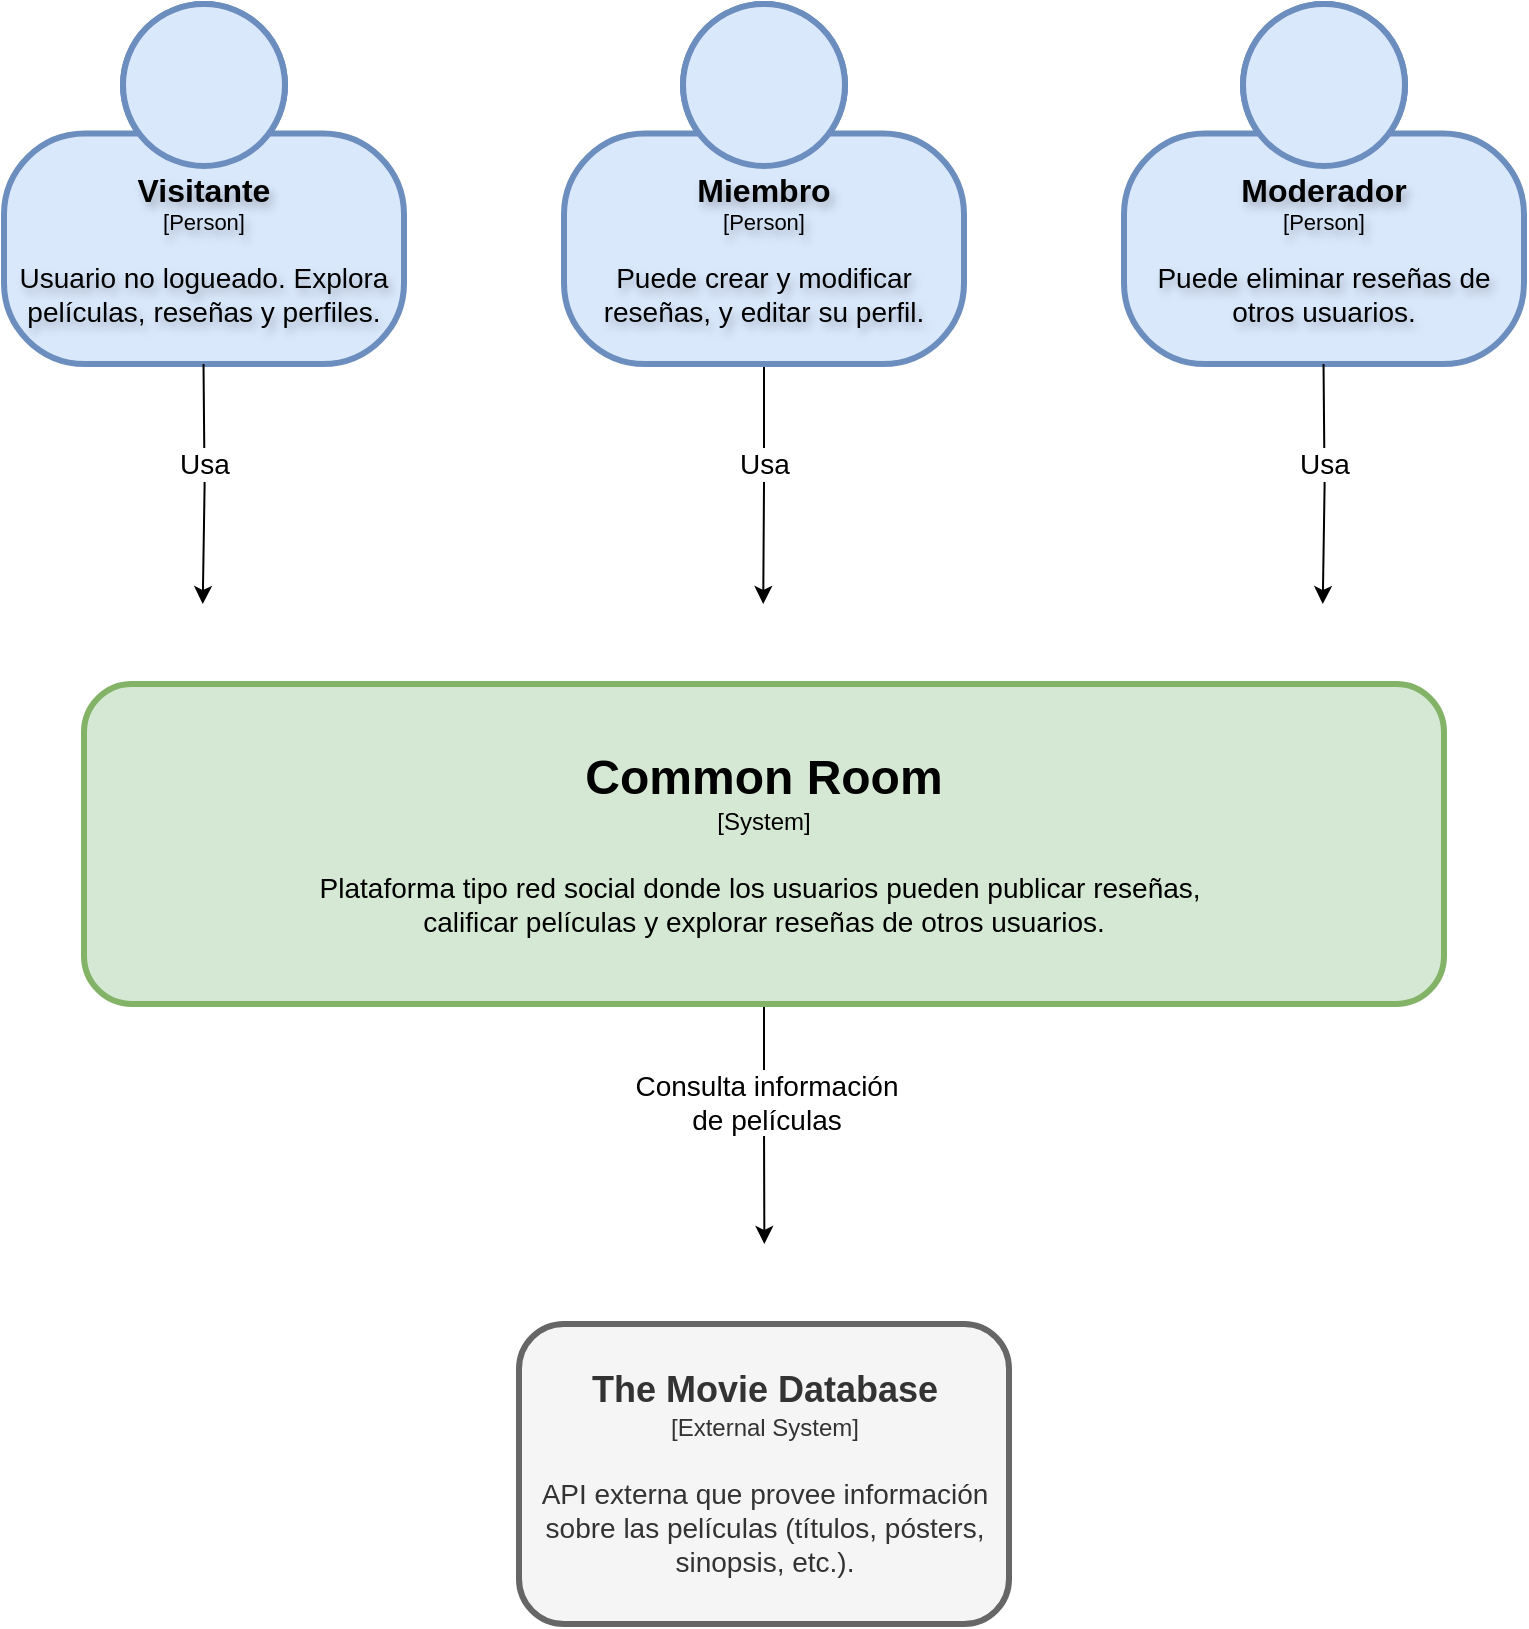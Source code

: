 <mxfile version="28.2.8">
  <diagram name="Página-1" id="EfPAfmn_zZndjUeXvV2h">
    <mxGraphModel dx="1470" dy="844" grid="1" gridSize="10" guides="1" tooltips="1" connect="1" arrows="1" fold="1" page="1" pageScale="1" pageWidth="827" pageHeight="1169" math="0" shadow="0">
      <root>
        <mxCell id="0" />
        <mxCell id="1" parent="0" />
        <object placeholders="1" c4Name="Visitante" c4Type="Person" c4Description="Usuario no logueado. Explora películas, reseñas y perfiles." label="&lt;font style=&quot;font-size: 16px&quot;&gt;&lt;b&gt;%c4Name%&lt;/b&gt;&lt;/font&gt;&lt;div&gt;[%c4Type%]&lt;/div&gt;&lt;br&gt;&lt;div&gt;&lt;font style=&quot;font-size: 14px&quot;&gt;&lt;font&gt;%c4Description%&lt;/font&gt;&lt;/font&gt;&lt;/div&gt;" id="gpD5D_EOnzXHBLXC5Qpt-2">
          <mxCell style="html=1;fontSize=11;dashed=0;fillColor=#dae8fc;strokeColor=#6c8ebf;shape=mxgraph.c4.person2;align=center;metaEdit=1;points=[[0.5,0,0],[1,0.5,0],[1,0.75,0],[0.75,1,0],[0.5,1,0],[0.25,1,0],[0,0.75,0],[0,0.5,0]];resizable=0;shadow=0;spacingTop=0;whiteSpace=wrap;textShadow=1;strokeWidth=3;" parent="1" vertex="1">
            <mxGeometry x="40" y="20" width="200" height="180" as="geometry" />
          </mxCell>
        </object>
        <mxCell id="gpD5D_EOnzXHBLXC5Qpt-9" style="edgeStyle=orthogonalEdgeStyle;rounded=0;orthogonalLoop=1;jettySize=auto;html=1;exitX=0.5;exitY=1;exitDx=0;exitDy=0;exitPerimeter=0;strokeColor=light-dark(#000000,#FFFFFF);" parent="1" source="gpD5D_EOnzXHBLXC5Qpt-3" edge="1">
          <mxGeometry relative="1" as="geometry">
            <mxPoint x="419.615" y="320" as="targetPoint" />
          </mxGeometry>
        </mxCell>
        <mxCell id="gpD5D_EOnzXHBLXC5Qpt-11" value="&lt;font style=&quot;font-size: 14px;&quot;&gt;&amp;nbsp;Usa&amp;nbsp;&lt;/font&gt;" style="edgeLabel;html=1;align=center;verticalAlign=middle;resizable=0;points=[];labelBackgroundColor=light-dark(#FFFFFF,#FFFFFF);fontColor=light-dark(#000000,#000000);" parent="gpD5D_EOnzXHBLXC5Qpt-9" vertex="1" connectable="0">
          <mxGeometry x="-0.199" y="3" relative="1" as="geometry">
            <mxPoint x="-3" y="2" as="offset" />
          </mxGeometry>
        </mxCell>
        <object placeholders="1" c4Name="Miembro" c4Type="Person" c4Description="Puede crear y modificar reseñas, y editar su perfil." label="&lt;font style=&quot;font-size: 16px&quot;&gt;&lt;b&gt;%c4Name%&lt;/b&gt;&lt;/font&gt;&lt;div&gt;[%c4Type%]&lt;/div&gt;&lt;br&gt;&lt;div&gt;&lt;font style=&quot;font-size: 14px&quot;&gt;&lt;font&gt;%c4Description%&lt;/font&gt;&lt;/font&gt;&lt;/div&gt;" id="gpD5D_EOnzXHBLXC5Qpt-3">
          <mxCell style="html=1;fontSize=11;dashed=0;fillColor=#dae8fc;strokeColor=#6c8ebf;shape=mxgraph.c4.person2;align=center;metaEdit=1;points=[[0.5,0,0],[1,0.5,0],[1,0.75,0],[0.75,1,0],[0.5,1,0],[0.25,1,0],[0,0.75,0],[0,0.5,0]];resizable=0;shadow=0;spacingTop=0;whiteSpace=wrap;textShadow=1;strokeWidth=3;" parent="1" vertex="1">
            <mxGeometry x="320" y="20" width="200" height="180" as="geometry" />
          </mxCell>
        </object>
        <object placeholders="1" c4Name="Moderador" c4Type="Person" c4Description="Puede eliminar reseñas de otros usuarios." label="&lt;font style=&quot;font-size:16px&quot;&gt;&lt;b&gt;%c4Name%&lt;/b&gt;&lt;/font&gt;&lt;div&gt;[%c4Type%]&lt;/div&gt;&lt;br&gt;&lt;div&gt;&lt;font style=&quot;font-size: 14px&quot;&gt;&lt;font&gt;%c4Description%&lt;/font&gt;&lt;/font&gt;&lt;/div&gt;" id="gpD5D_EOnzXHBLXC5Qpt-4">
          <mxCell style="html=1;fontSize=11;dashed=0;fillColor=#dae8fc;strokeColor=#6c8ebf;shape=mxgraph.c4.person2;align=center;metaEdit=1;points=[[0.5,0,0],[1,0.5,0],[1,0.75,0],[0.75,1,0],[0.5,1,0],[0.25,1,0],[0,0.75,0],[0,0.5,0]];resizable=0;shadow=0;spacingTop=0;whiteSpace=wrap;textShadow=1;strokeWidth=3;" parent="1" vertex="1">
            <mxGeometry x="600" y="20" width="200" height="180" as="geometry" />
          </mxCell>
        </object>
        <mxCell id="gpD5D_EOnzXHBLXC5Qpt-17" style="edgeStyle=orthogonalEdgeStyle;rounded=0;orthogonalLoop=1;jettySize=auto;html=1;exitX=0.5;exitY=1;exitDx=0;exitDy=0;strokeColor=light-dark(#000000,#FFFFFF);" parent="1" source="gpD5D_EOnzXHBLXC5Qpt-5" edge="1">
          <mxGeometry relative="1" as="geometry">
            <mxPoint x="420.182" y="640" as="targetPoint" />
          </mxGeometry>
        </mxCell>
        <mxCell id="gpD5D_EOnzXHBLXC5Qpt-18" value="&lt;font style=&quot;font-size: 14px;&quot;&gt;&amp;nbsp;Consulta información&amp;nbsp;&lt;/font&gt;&lt;div&gt;&lt;font style=&quot;font-size: 14px;&quot;&gt;de películas&lt;/font&gt;&lt;/div&gt;" style="edgeLabel;html=1;align=center;verticalAlign=middle;resizable=0;points=[];labelBackgroundColor=light-dark(#FFFFFF,#FFFFFF);fontColor=light-dark(#000000,#000000);" parent="gpD5D_EOnzXHBLXC5Qpt-17" vertex="1" connectable="0">
          <mxGeometry x="-0.189" y="1" relative="1" as="geometry">
            <mxPoint as="offset" />
          </mxGeometry>
        </mxCell>
        <mxCell id="gpD5D_EOnzXHBLXC5Qpt-5" value="&lt;font style=&quot;font-size: 24px;&quot;&gt;&lt;b style=&quot;&quot;&gt;Common Room&lt;/b&gt;&lt;/font&gt;&lt;div&gt;&lt;font style=&quot;font-size: 12px;&quot;&gt;[System]&lt;/font&gt;&lt;/div&gt;&lt;div&gt;&lt;font style=&quot;font-size: 15px;&quot;&gt;&lt;br&gt;&lt;/font&gt;&lt;/div&gt;&lt;div&gt;&lt;span style=&quot;font-size: 14px;&quot;&gt;Plataforma tipo red social donde los usuarios pueden publicar reseñas,&amp;nbsp;&lt;/span&gt;&lt;/div&gt;&lt;div&gt;&lt;span style=&quot;font-size: 14px;&quot;&gt;calificar películas y explorar reseñas de otros usuarios.&lt;/span&gt;&lt;/div&gt;" style="rounded=1;whiteSpace=wrap;html=1;fillColor=#d5e8d4;strokeColor=#82b366;strokeWidth=3;" parent="1" vertex="1">
          <mxGeometry x="80" y="360" width="680" height="160" as="geometry" />
        </mxCell>
        <mxCell id="gpD5D_EOnzXHBLXC5Qpt-6" value="&lt;div&gt;&lt;font style=&quot;font-size: 18px;&quot;&gt;&lt;b&gt;The Movie Database&lt;/b&gt;&lt;/font&gt;&lt;/div&gt;&lt;div&gt;&lt;font style=&quot;font-size: 12px;&quot;&gt;[External System]&lt;/font&gt;&lt;/div&gt;&lt;div&gt;&lt;font style=&quot;font-size: 15px;&quot;&gt;&lt;br&gt;&lt;/font&gt;&lt;/div&gt;&lt;div&gt;&lt;span style=&quot;font-size: 14px;&quot;&gt;API externa que provee información sobre las películas (títulos, pósters, sinopsis, etc.).&lt;/span&gt;&lt;/div&gt;" style="rounded=1;whiteSpace=wrap;html=1;fillColor=#f5f5f5;fontColor=#333333;strokeColor=#666666;strokeWidth=3;" parent="1" vertex="1">
          <mxGeometry x="297.5" y="680" width="245" height="150" as="geometry" />
        </mxCell>
        <mxCell id="gpD5D_EOnzXHBLXC5Qpt-12" style="edgeStyle=orthogonalEdgeStyle;rounded=0;orthogonalLoop=1;jettySize=auto;html=1;exitX=0.5;exitY=1;exitDx=0;exitDy=0;exitPerimeter=0;strokeColor=light-dark(#000000,#FFFFFF);" parent="1" edge="1">
          <mxGeometry relative="1" as="geometry">
            <mxPoint x="139.37" y="320" as="targetPoint" />
            <mxPoint x="139.755" y="200" as="sourcePoint" />
          </mxGeometry>
        </mxCell>
        <mxCell id="gpD5D_EOnzXHBLXC5Qpt-13" value="&lt;font style=&quot;font-size: 14px;&quot;&gt;&amp;nbsp;Usa&amp;nbsp;&lt;/font&gt;" style="edgeLabel;html=1;align=center;verticalAlign=middle;resizable=0;points=[];labelBackgroundColor=light-dark(#FFFFFF,#FFFFFF);fontColor=light-dark(#000000,#000000);" parent="gpD5D_EOnzXHBLXC5Qpt-12" vertex="1" connectable="0">
          <mxGeometry x="-0.199" y="3" relative="1" as="geometry">
            <mxPoint x="-3" y="2" as="offset" />
          </mxGeometry>
        </mxCell>
        <mxCell id="gpD5D_EOnzXHBLXC5Qpt-14" style="edgeStyle=orthogonalEdgeStyle;rounded=0;orthogonalLoop=1;jettySize=auto;html=1;exitX=0.5;exitY=1;exitDx=0;exitDy=0;exitPerimeter=0;strokeColor=light-dark(#000000,#FFFFFF);" parent="1" edge="1">
          <mxGeometry relative="1" as="geometry">
            <mxPoint x="699.38" y="320" as="targetPoint" />
            <mxPoint x="699.765" y="200" as="sourcePoint" />
          </mxGeometry>
        </mxCell>
        <mxCell id="gpD5D_EOnzXHBLXC5Qpt-15" value="&lt;font style=&quot;font-size: 14px;&quot;&gt;&amp;nbsp;Usa&amp;nbsp;&lt;/font&gt;" style="edgeLabel;html=1;align=center;verticalAlign=middle;resizable=0;points=[];labelBackgroundColor=light-dark(#FFFFFF,#FFFFFF);fontColor=light-dark(#000000,#000000);" parent="gpD5D_EOnzXHBLXC5Qpt-14" vertex="1" connectable="0">
          <mxGeometry x="-0.199" y="3" relative="1" as="geometry">
            <mxPoint x="-3" y="2" as="offset" />
          </mxGeometry>
        </mxCell>
      </root>
    </mxGraphModel>
  </diagram>
</mxfile>
